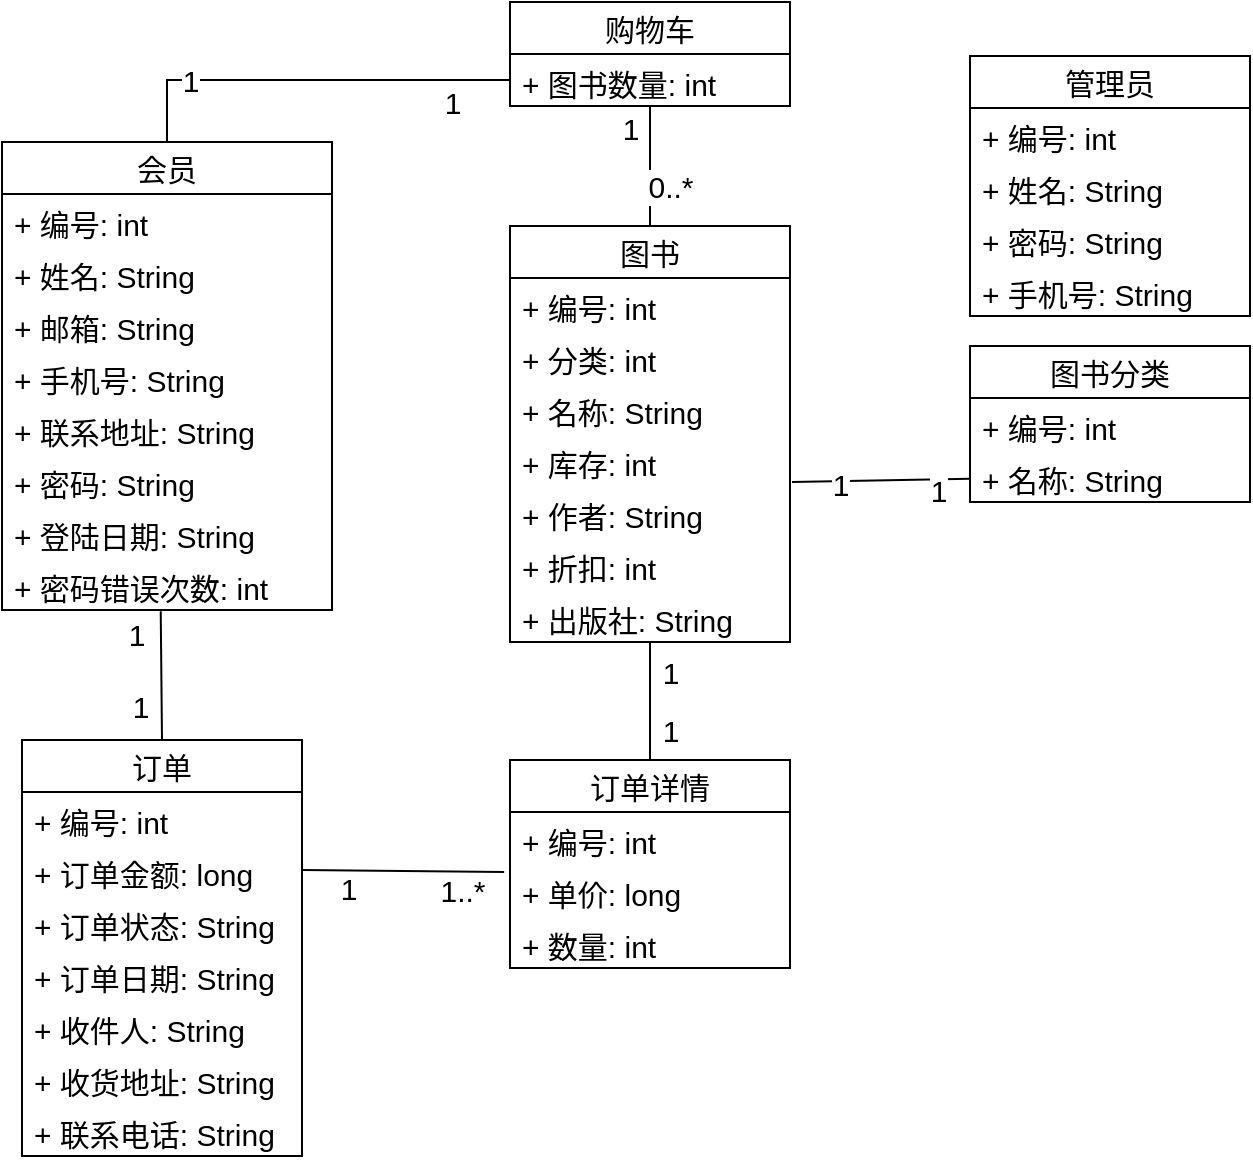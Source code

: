 <mxfile version="13.6.10" type="github">
  <diagram id="9hAJw_1kMw5sHnv18PF5" name="第 1 页">
    <mxGraphModel dx="1553" dy="607" grid="1" gridSize="10" guides="1" tooltips="1" connect="1" arrows="1" fold="1" page="1" pageScale="1" pageWidth="3300" pageHeight="4681" math="0" shadow="0">
      <root>
        <mxCell id="0" />
        <mxCell id="1" parent="0" />
        <mxCell id="OxiHDLjF6rZ07tOKBesM-36" style="edgeStyle=none;rounded=0;orthogonalLoop=1;jettySize=auto;html=1;entryX=0.5;entryY=0;entryDx=0;entryDy=0;endArrow=none;endFill=0;fontSize=15;exitX=0.5;exitY=1;exitDx=0;exitDy=0;" edge="1" parent="1" source="OxiHDLjF6rZ07tOKBesM-5" target="OxiHDLjF6rZ07tOKBesM-13">
          <mxGeometry relative="1" as="geometry">
            <mxPoint x="558" y="326" as="sourcePoint" />
          </mxGeometry>
        </mxCell>
        <mxCell id="OxiHDLjF6rZ07tOKBesM-37" value="1" style="edgeLabel;html=1;align=center;verticalAlign=middle;resizable=0;points=[];fontSize=15;" vertex="1" connectable="0" parent="OxiHDLjF6rZ07tOKBesM-36">
          <mxGeometry x="-0.829" y="-2" relative="1" as="geometry">
            <mxPoint x="-8.0" y="6" as="offset" />
          </mxGeometry>
        </mxCell>
        <mxCell id="OxiHDLjF6rZ07tOKBesM-38" value="0..*" style="edgeLabel;html=1;align=center;verticalAlign=middle;resizable=0;points=[];fontSize=15;" vertex="1" connectable="0" parent="OxiHDLjF6rZ07tOKBesM-36">
          <mxGeometry x="0.803" y="-1" relative="1" as="geometry">
            <mxPoint x="11" y="-14.12" as="offset" />
          </mxGeometry>
        </mxCell>
        <mxCell id="OxiHDLjF6rZ07tOKBesM-42" style="edgeStyle=none;rounded=0;orthogonalLoop=1;jettySize=auto;html=1;entryX=-0.021;entryY=0.152;entryDx=0;entryDy=0;entryPerimeter=0;endArrow=none;endFill=0;fontSize=15;exitX=1;exitY=0.5;exitDx=0;exitDy=0;" edge="1" parent="1" source="OxiHDLjF6rZ07tOKBesM-3" target="OxiHDLjF6rZ07tOKBesM-79">
          <mxGeometry relative="1" as="geometry">
            <mxPoint x="425" y="592.012" as="targetPoint" />
          </mxGeometry>
        </mxCell>
        <mxCell id="OxiHDLjF6rZ07tOKBesM-43" value="1" style="edgeLabel;html=1;align=center;verticalAlign=middle;resizable=0;points=[];fontSize=15;" vertex="1" connectable="0" parent="OxiHDLjF6rZ07tOKBesM-42">
          <mxGeometry x="-0.757" y="-1" relative="1" as="geometry">
            <mxPoint x="10.58" y="7.41" as="offset" />
          </mxGeometry>
        </mxCell>
        <mxCell id="OxiHDLjF6rZ07tOKBesM-44" value="1..*" style="edgeLabel;html=1;align=center;verticalAlign=middle;resizable=0;points=[];fontSize=15;" vertex="1" connectable="0" parent="OxiHDLjF6rZ07tOKBesM-42">
          <mxGeometry x="0.829" y="-1" relative="1" as="geometry">
            <mxPoint x="-12.95" y="7.93" as="offset" />
          </mxGeometry>
        </mxCell>
        <mxCell id="OxiHDLjF6rZ07tOKBesM-29" style="rounded=0;orthogonalLoop=1;jettySize=auto;html=1;endArrow=none;endFill=0;entryX=0;entryY=0.5;entryDx=0;entryDy=0;exitX=0.5;exitY=0;exitDx=0;exitDy=0;edgeStyle=orthogonalEdgeStyle;fontSize=15;" edge="1" parent="1" source="OxiHDLjF6rZ07tOKBesM-9" target="OxiHDLjF6rZ07tOKBesM-6">
          <mxGeometry relative="1" as="geometry">
            <mxPoint x="240" y="267" as="sourcePoint" />
          </mxGeometry>
        </mxCell>
        <mxCell id="OxiHDLjF6rZ07tOKBesM-31" value="1" style="edgeLabel;html=1;align=center;verticalAlign=middle;resizable=0;points=[];fontSize=15;" vertex="1" connectable="0" parent="OxiHDLjF6rZ07tOKBesM-29">
          <mxGeometry x="-0.825" y="-1" relative="1" as="geometry">
            <mxPoint x="10.59" y="-13.47" as="offset" />
          </mxGeometry>
        </mxCell>
        <mxCell id="OxiHDLjF6rZ07tOKBesM-32" value="1" style="edgeLabel;html=1;align=center;verticalAlign=middle;resizable=0;points=[];fontSize=15;" vertex="1" connectable="0" parent="OxiHDLjF6rZ07tOKBesM-29">
          <mxGeometry x="0.812" relative="1" as="geometry">
            <mxPoint x="-10" y="11" as="offset" />
          </mxGeometry>
        </mxCell>
        <mxCell id="OxiHDLjF6rZ07tOKBesM-33" style="edgeStyle=none;rounded=0;orthogonalLoop=1;jettySize=auto;html=1;entryX=0.5;entryY=0;entryDx=0;entryDy=0;endArrow=none;endFill=0;exitX=0.481;exitY=1.025;exitDx=0;exitDy=0;exitPerimeter=0;fontSize=15;" edge="1" parent="1" source="OxiHDLjF6rZ07tOKBesM-55" target="OxiHDLjF6rZ07tOKBesM-1">
          <mxGeometry relative="1" as="geometry">
            <mxPoint x="305" y="408" as="sourcePoint" />
          </mxGeometry>
        </mxCell>
        <mxCell id="OxiHDLjF6rZ07tOKBesM-34" value="1" style="edgeLabel;html=1;align=center;verticalAlign=middle;resizable=0;points=[];fontSize=15;" vertex="1" connectable="0" parent="OxiHDLjF6rZ07tOKBesM-33">
          <mxGeometry x="-0.748" y="1" relative="1" as="geometry">
            <mxPoint x="-13.83" y="3.34" as="offset" />
          </mxGeometry>
        </mxCell>
        <mxCell id="OxiHDLjF6rZ07tOKBesM-35" value="1" style="edgeLabel;html=1;align=center;verticalAlign=middle;resizable=0;points=[];fontSize=15;" vertex="1" connectable="0" parent="OxiHDLjF6rZ07tOKBesM-33">
          <mxGeometry x="0.851" y="-2" relative="1" as="geometry">
            <mxPoint x="-9.09" y="-12.02" as="offset" />
          </mxGeometry>
        </mxCell>
        <mxCell id="OxiHDLjF6rZ07tOKBesM-39" style="edgeStyle=none;rounded=0;orthogonalLoop=1;jettySize=auto;html=1;endArrow=none;endFill=0;fontSize=15;" edge="1" parent="1" target="OxiHDLjF6rZ07tOKBesM-18">
          <mxGeometry relative="1" as="geometry">
            <mxPoint x="566" y="350" as="sourcePoint" />
            <mxPoint x="705.0" y="146" as="targetPoint" />
          </mxGeometry>
        </mxCell>
        <mxCell id="OxiHDLjF6rZ07tOKBesM-40" value="1" style="edgeLabel;html=1;align=center;verticalAlign=middle;resizable=0;points=[];fontSize=15;" vertex="1" connectable="0" parent="OxiHDLjF6rZ07tOKBesM-39">
          <mxGeometry x="-0.667" y="-1" relative="1" as="geometry">
            <mxPoint x="9" as="offset" />
          </mxGeometry>
        </mxCell>
        <mxCell id="OxiHDLjF6rZ07tOKBesM-41" value="1" style="edgeLabel;html=1;align=center;verticalAlign=middle;resizable=0;points=[];fontSize=15;" vertex="1" connectable="0" parent="OxiHDLjF6rZ07tOKBesM-39">
          <mxGeometry x="0.636" y="-1" relative="1" as="geometry">
            <mxPoint x="-0.58" y="4.36" as="offset" />
          </mxGeometry>
        </mxCell>
        <mxCell id="OxiHDLjF6rZ07tOKBesM-46" style="edgeStyle=none;rounded=0;orthogonalLoop=1;jettySize=auto;html=1;exitX=0.5;exitY=0;exitDx=0;exitDy=0;endArrow=none;endFill=0;fontSize=15;" edge="1" parent="1" source="OxiHDLjF6rZ07tOKBesM-5" target="OxiHDLjF6rZ07tOKBesM-5">
          <mxGeometry relative="1" as="geometry" />
        </mxCell>
        <mxCell id="OxiHDLjF6rZ07tOKBesM-70" style="rounded=0;orthogonalLoop=1;jettySize=auto;html=1;endArrow=none;endFill=0;fontSize=15;" edge="1" parent="1" source="OxiHDLjF6rZ07tOKBesM-21" target="OxiHDLjF6rZ07tOKBesM-16">
          <mxGeometry relative="1" as="geometry">
            <mxPoint x="485" y="482" as="targetPoint" />
          </mxGeometry>
        </mxCell>
        <mxCell id="OxiHDLjF6rZ07tOKBesM-71" value="1" style="edgeLabel;html=1;align=center;verticalAlign=middle;resizable=0;points=[];fontSize=15;" vertex="1" connectable="0" parent="OxiHDLjF6rZ07tOKBesM-70">
          <mxGeometry x="-0.678" relative="1" as="geometry">
            <mxPoint x="10" y="-5.53" as="offset" />
          </mxGeometry>
        </mxCell>
        <mxCell id="OxiHDLjF6rZ07tOKBesM-72" value="1" style="edgeLabel;html=1;align=center;verticalAlign=middle;resizable=0;points=[];fontSize=15;" vertex="1" connectable="0" parent="OxiHDLjF6rZ07tOKBesM-70">
          <mxGeometry x="0.729" y="-1" relative="1" as="geometry">
            <mxPoint x="9" y="7.24" as="offset" />
          </mxGeometry>
        </mxCell>
        <mxCell id="OxiHDLjF6rZ07tOKBesM-9" value="会员" style="swimlane;fontStyle=0;childLayout=stackLayout;horizontal=1;startSize=26;fillColor=none;horizontalStack=0;resizeParent=1;resizeParentMax=0;resizeLast=0;collapsible=1;marginBottom=0;fontSize=15;" vertex="1" parent="1">
          <mxGeometry x="171" y="180" width="165" height="234" as="geometry" />
        </mxCell>
        <mxCell id="OxiHDLjF6rZ07tOKBesM-54" value="+ 编号: int" style="text;strokeColor=none;fillColor=none;align=left;verticalAlign=top;spacingLeft=4;spacingRight=4;overflow=hidden;rotatable=0;points=[[0,0.5],[1,0.5]];portConstraint=eastwest;fontSize=15;" vertex="1" parent="OxiHDLjF6rZ07tOKBesM-9">
          <mxGeometry y="26" width="165" height="26" as="geometry" />
        </mxCell>
        <mxCell id="OxiHDLjF6rZ07tOKBesM-11" value="+ 姓名: String" style="text;strokeColor=none;fillColor=none;align=left;verticalAlign=top;spacingLeft=4;spacingRight=4;overflow=hidden;rotatable=0;points=[[0,0.5],[1,0.5]];portConstraint=eastwest;fontSize=15;" vertex="1" parent="OxiHDLjF6rZ07tOKBesM-9">
          <mxGeometry y="52" width="165" height="26" as="geometry" />
        </mxCell>
        <mxCell id="OxiHDLjF6rZ07tOKBesM-10" value="+ 邮箱: String" style="text;strokeColor=none;fillColor=none;align=left;verticalAlign=top;spacingLeft=4;spacingRight=4;overflow=hidden;rotatable=0;points=[[0,0.5],[1,0.5]];portConstraint=eastwest;fontSize=15;" vertex="1" parent="OxiHDLjF6rZ07tOKBesM-9">
          <mxGeometry y="78" width="165" height="26" as="geometry" />
        </mxCell>
        <mxCell id="OxiHDLjF6rZ07tOKBesM-63" value="+ 手机号: String" style="text;strokeColor=none;fillColor=none;align=left;verticalAlign=top;spacingLeft=4;spacingRight=4;overflow=hidden;rotatable=0;points=[[0,0.5],[1,0.5]];portConstraint=eastwest;fontSize=15;" vertex="1" parent="OxiHDLjF6rZ07tOKBesM-9">
          <mxGeometry y="104" width="165" height="26" as="geometry" />
        </mxCell>
        <mxCell id="OxiHDLjF6rZ07tOKBesM-50" value="+ 联系地址: String" style="text;strokeColor=none;fillColor=none;align=left;verticalAlign=top;spacingLeft=4;spacingRight=4;overflow=hidden;rotatable=0;points=[[0,0.5],[1,0.5]];portConstraint=eastwest;fontSize=15;" vertex="1" parent="OxiHDLjF6rZ07tOKBesM-9">
          <mxGeometry y="130" width="165" height="26" as="geometry" />
        </mxCell>
        <mxCell id="OxiHDLjF6rZ07tOKBesM-81" value="+ 密码: String" style="text;strokeColor=none;fillColor=none;align=left;verticalAlign=top;spacingLeft=4;spacingRight=4;overflow=hidden;rotatable=0;points=[[0,0.5],[1,0.5]];portConstraint=eastwest;fontSize=15;" vertex="1" parent="OxiHDLjF6rZ07tOKBesM-9">
          <mxGeometry y="156" width="165" height="26" as="geometry" />
        </mxCell>
        <mxCell id="OxiHDLjF6rZ07tOKBesM-80" value="+ 登陆日期: String" style="text;strokeColor=none;fillColor=none;align=left;verticalAlign=top;spacingLeft=4;spacingRight=4;overflow=hidden;rotatable=0;points=[[0,0.5],[1,0.5]];portConstraint=eastwest;fontSize=15;" vertex="1" parent="OxiHDLjF6rZ07tOKBesM-9">
          <mxGeometry y="182" width="165" height="26" as="geometry" />
        </mxCell>
        <mxCell id="OxiHDLjF6rZ07tOKBesM-55" value="+ 密码错误次数: int" style="text;strokeColor=none;fillColor=none;align=left;verticalAlign=top;spacingLeft=4;spacingRight=4;overflow=hidden;rotatable=0;points=[[0,0.5],[1,0.5]];portConstraint=eastwest;fontSize=15;" vertex="1" parent="OxiHDLjF6rZ07tOKBesM-9">
          <mxGeometry y="208" width="165" height="26" as="geometry" />
        </mxCell>
        <mxCell id="OxiHDLjF6rZ07tOKBesM-5" value="购物车" style="swimlane;fontStyle=0;childLayout=stackLayout;horizontal=1;startSize=26;fillColor=none;horizontalStack=0;resizeParent=1;resizeParentMax=0;resizeLast=0;collapsible=1;marginBottom=0;fontSize=15;" vertex="1" parent="1">
          <mxGeometry x="425" y="110" width="140" height="52" as="geometry" />
        </mxCell>
        <mxCell id="OxiHDLjF6rZ07tOKBesM-6" value="+ 图书数量: int" style="text;strokeColor=none;fillColor=none;align=left;verticalAlign=top;spacingLeft=4;spacingRight=4;overflow=hidden;rotatable=0;points=[[0,0.5],[1,0.5]];portConstraint=eastwest;fontSize=15;" vertex="1" parent="OxiHDLjF6rZ07tOKBesM-5">
          <mxGeometry y="26" width="140" height="26" as="geometry" />
        </mxCell>
        <mxCell id="OxiHDLjF6rZ07tOKBesM-25" value="管理员" style="swimlane;fontStyle=0;childLayout=stackLayout;horizontal=1;startSize=26;fillColor=none;horizontalStack=0;resizeParent=1;resizeParentMax=0;resizeLast=0;collapsible=1;marginBottom=0;fontSize=15;" vertex="1" parent="1">
          <mxGeometry x="655" y="137" width="140" height="130" as="geometry" />
        </mxCell>
        <mxCell id="OxiHDLjF6rZ07tOKBesM-64" value="+ 编号: int" style="text;strokeColor=none;fillColor=none;align=left;verticalAlign=top;spacingLeft=4;spacingRight=4;overflow=hidden;rotatable=0;points=[[0,0.5],[1,0.5]];portConstraint=eastwest;fontSize=15;" vertex="1" parent="OxiHDLjF6rZ07tOKBesM-25">
          <mxGeometry y="26" width="140" height="26" as="geometry" />
        </mxCell>
        <mxCell id="OxiHDLjF6rZ07tOKBesM-65" value="+ 姓名: String" style="text;strokeColor=none;fillColor=none;align=left;verticalAlign=top;spacingLeft=4;spacingRight=4;overflow=hidden;rotatable=0;points=[[0,0.5],[1,0.5]];portConstraint=eastwest;fontSize=15;" vertex="1" parent="OxiHDLjF6rZ07tOKBesM-25">
          <mxGeometry y="52" width="140" height="26" as="geometry" />
        </mxCell>
        <mxCell id="OxiHDLjF6rZ07tOKBesM-68" value="+ 密码: String" style="text;strokeColor=none;fillColor=none;align=left;verticalAlign=top;spacingLeft=4;spacingRight=4;overflow=hidden;rotatable=0;points=[[0,0.5],[1,0.5]];portConstraint=eastwest;fontSize=15;" vertex="1" parent="OxiHDLjF6rZ07tOKBesM-25">
          <mxGeometry y="78" width="140" height="26" as="geometry" />
        </mxCell>
        <mxCell id="OxiHDLjF6rZ07tOKBesM-67" value="+ 手机号: String" style="text;strokeColor=none;fillColor=none;align=left;verticalAlign=top;spacingLeft=4;spacingRight=4;overflow=hidden;rotatable=0;points=[[0,0.5],[1,0.5]];portConstraint=eastwest;fontSize=15;" vertex="1" parent="OxiHDLjF6rZ07tOKBesM-25">
          <mxGeometry y="104" width="140" height="26" as="geometry" />
        </mxCell>
        <mxCell id="OxiHDLjF6rZ07tOKBesM-1" value="订单" style="swimlane;fontStyle=0;childLayout=stackLayout;horizontal=1;startSize=26;fillColor=none;horizontalStack=0;resizeParent=1;resizeParentMax=0;resizeLast=0;collapsible=1;marginBottom=0;fontSize=15;" vertex="1" parent="1">
          <mxGeometry x="181" y="479" width="140" height="208" as="geometry" />
        </mxCell>
        <mxCell id="OxiHDLjF6rZ07tOKBesM-73" value="+ 编号: int" style="text;strokeColor=none;fillColor=none;align=left;verticalAlign=top;spacingLeft=4;spacingRight=4;overflow=hidden;rotatable=0;points=[[0,0.5],[1,0.5]];portConstraint=eastwest;fontSize=15;" vertex="1" parent="OxiHDLjF6rZ07tOKBesM-1">
          <mxGeometry y="26" width="140" height="26" as="geometry" />
        </mxCell>
        <mxCell id="OxiHDLjF6rZ07tOKBesM-3" value="+ 订单金额: long" style="text;strokeColor=none;fillColor=none;align=left;verticalAlign=top;spacingLeft=4;spacingRight=4;overflow=hidden;rotatable=0;points=[[0,0.5],[1,0.5]];portConstraint=eastwest;fontSize=15;" vertex="1" parent="OxiHDLjF6rZ07tOKBesM-1">
          <mxGeometry y="52" width="140" height="26" as="geometry" />
        </mxCell>
        <mxCell id="OxiHDLjF6rZ07tOKBesM-76" value="+ 订单状态: String" style="text;strokeColor=none;fillColor=none;align=left;verticalAlign=top;spacingLeft=4;spacingRight=4;overflow=hidden;rotatable=0;points=[[0,0.5],[1,0.5]];portConstraint=eastwest;fontSize=15;" vertex="1" parent="OxiHDLjF6rZ07tOKBesM-1">
          <mxGeometry y="78" width="140" height="26" as="geometry" />
        </mxCell>
        <mxCell id="OxiHDLjF6rZ07tOKBesM-75" value="+ 订单日期: String" style="text;strokeColor=none;fillColor=none;align=left;verticalAlign=top;spacingLeft=4;spacingRight=4;overflow=hidden;rotatable=0;points=[[0,0.5],[1,0.5]];portConstraint=eastwest;fontSize=15;" vertex="1" parent="OxiHDLjF6rZ07tOKBesM-1">
          <mxGeometry y="104" width="140" height="26" as="geometry" />
        </mxCell>
        <mxCell id="OxiHDLjF6rZ07tOKBesM-74" value="+ 收件人: String" style="text;strokeColor=none;fillColor=none;align=left;verticalAlign=top;spacingLeft=4;spacingRight=4;overflow=hidden;rotatable=0;points=[[0,0.5],[1,0.5]];portConstraint=eastwest;fontSize=15;" vertex="1" parent="OxiHDLjF6rZ07tOKBesM-1">
          <mxGeometry y="130" width="140" height="26" as="geometry" />
        </mxCell>
        <mxCell id="OxiHDLjF6rZ07tOKBesM-77" value="+ 收货地址: String" style="text;strokeColor=none;fillColor=none;align=left;verticalAlign=top;spacingLeft=4;spacingRight=4;overflow=hidden;rotatable=0;points=[[0,0.5],[1,0.5]];portConstraint=eastwest;fontSize=15;" vertex="1" parent="OxiHDLjF6rZ07tOKBesM-1">
          <mxGeometry y="156" width="140" height="26" as="geometry" />
        </mxCell>
        <mxCell id="OxiHDLjF6rZ07tOKBesM-4" value="+ 联系电话: String" style="text;strokeColor=none;fillColor=none;align=left;verticalAlign=top;spacingLeft=4;spacingRight=4;overflow=hidden;rotatable=0;points=[[0,0.5],[1,0.5]];portConstraint=eastwest;fontSize=15;" vertex="1" parent="OxiHDLjF6rZ07tOKBesM-1">
          <mxGeometry y="182" width="140" height="26" as="geometry" />
        </mxCell>
        <mxCell id="OxiHDLjF6rZ07tOKBesM-13" value="图书" style="swimlane;fontStyle=0;childLayout=stackLayout;horizontal=1;startSize=26;fillColor=none;horizontalStack=0;resizeParent=1;resizeParentMax=0;resizeLast=0;collapsible=1;marginBottom=0;fontSize=15;" vertex="1" parent="1">
          <mxGeometry x="425" y="222" width="140" height="208" as="geometry" />
        </mxCell>
        <mxCell id="OxiHDLjF6rZ07tOKBesM-57" value="+ 编号: int" style="text;strokeColor=none;fillColor=none;align=left;verticalAlign=top;spacingLeft=4;spacingRight=4;overflow=hidden;rotatable=0;points=[[0,0.5],[1,0.5]];portConstraint=eastwest;fontSize=15;" vertex="1" parent="OxiHDLjF6rZ07tOKBesM-13">
          <mxGeometry y="26" width="140" height="26" as="geometry" />
        </mxCell>
        <mxCell id="OxiHDLjF6rZ07tOKBesM-60" value="+ 分类: int" style="text;strokeColor=none;fillColor=none;align=left;verticalAlign=top;spacingLeft=4;spacingRight=4;overflow=hidden;rotatable=0;points=[[0,0.5],[1,0.5]];portConstraint=eastwest;fontSize=15;" vertex="1" parent="OxiHDLjF6rZ07tOKBesM-13">
          <mxGeometry y="52" width="140" height="26" as="geometry" />
        </mxCell>
        <mxCell id="OxiHDLjF6rZ07tOKBesM-14" value="+ 名称: String" style="text;strokeColor=none;fillColor=none;align=left;verticalAlign=top;spacingLeft=4;spacingRight=4;overflow=hidden;rotatable=0;points=[[0,0.5],[1,0.5]];portConstraint=eastwest;fontSize=15;" vertex="1" parent="OxiHDLjF6rZ07tOKBesM-13">
          <mxGeometry y="78" width="140" height="26" as="geometry" />
        </mxCell>
        <mxCell id="OxiHDLjF6rZ07tOKBesM-15" value="+ 库存: int" style="text;strokeColor=none;fillColor=none;align=left;verticalAlign=top;spacingLeft=4;spacingRight=4;overflow=hidden;rotatable=0;points=[[0,0.5],[1,0.5]];portConstraint=eastwest;fontSize=15;" vertex="1" parent="OxiHDLjF6rZ07tOKBesM-13">
          <mxGeometry y="104" width="140" height="26" as="geometry" />
        </mxCell>
        <mxCell id="OxiHDLjF6rZ07tOKBesM-59" value="+ 作者: String" style="text;strokeColor=none;fillColor=none;align=left;verticalAlign=top;spacingLeft=4;spacingRight=4;overflow=hidden;rotatable=0;points=[[0,0.5],[1,0.5]];portConstraint=eastwest;fontSize=15;" vertex="1" parent="OxiHDLjF6rZ07tOKBesM-13">
          <mxGeometry y="130" width="140" height="26" as="geometry" />
        </mxCell>
        <mxCell id="OxiHDLjF6rZ07tOKBesM-62" value="+ 折扣: int" style="text;strokeColor=none;fillColor=none;align=left;verticalAlign=top;spacingLeft=4;spacingRight=4;overflow=hidden;rotatable=0;points=[[0,0.5],[1,0.5]];portConstraint=eastwest;fontSize=15;" vertex="1" parent="OxiHDLjF6rZ07tOKBesM-13">
          <mxGeometry y="156" width="140" height="26" as="geometry" />
        </mxCell>
        <mxCell id="OxiHDLjF6rZ07tOKBesM-16" value="+ 出版社: String" style="text;strokeColor=none;fillColor=none;align=left;verticalAlign=top;spacingLeft=4;spacingRight=4;overflow=hidden;rotatable=0;points=[[0,0.5],[1,0.5]];portConstraint=eastwest;fontSize=15;" vertex="1" parent="OxiHDLjF6rZ07tOKBesM-13">
          <mxGeometry y="182" width="140" height="26" as="geometry" />
        </mxCell>
        <mxCell id="OxiHDLjF6rZ07tOKBesM-17" value="图书分类" style="swimlane;fontStyle=0;childLayout=stackLayout;horizontal=1;startSize=26;fillColor=none;horizontalStack=0;resizeParent=1;resizeParentMax=0;resizeLast=0;collapsible=1;marginBottom=0;fontSize=15;" vertex="1" parent="1">
          <mxGeometry x="655" y="282" width="140" height="78" as="geometry" />
        </mxCell>
        <mxCell id="OxiHDLjF6rZ07tOKBesM-58" value="+ 编号: int" style="text;strokeColor=none;fillColor=none;align=left;verticalAlign=top;spacingLeft=4;spacingRight=4;overflow=hidden;rotatable=0;points=[[0,0.5],[1,0.5]];portConstraint=eastwest;fontSize=15;" vertex="1" parent="OxiHDLjF6rZ07tOKBesM-17">
          <mxGeometry y="26" width="140" height="26" as="geometry" />
        </mxCell>
        <mxCell id="OxiHDLjF6rZ07tOKBesM-18" value="+ 名称: String" style="text;strokeColor=none;fillColor=none;align=left;verticalAlign=top;spacingLeft=4;spacingRight=4;overflow=hidden;rotatable=0;points=[[0,0.5],[1,0.5]];portConstraint=eastwest;fontSize=15;" vertex="1" parent="OxiHDLjF6rZ07tOKBesM-17">
          <mxGeometry y="52" width="140" height="26" as="geometry" />
        </mxCell>
        <mxCell id="OxiHDLjF6rZ07tOKBesM-21" value="订单详情" style="swimlane;fontStyle=0;childLayout=stackLayout;horizontal=1;startSize=26;fillColor=none;horizontalStack=0;resizeParent=1;resizeParentMax=0;resizeLast=0;collapsible=1;marginBottom=0;fontSize=15;" vertex="1" parent="1">
          <mxGeometry x="425" y="489" width="140" height="104" as="geometry" />
        </mxCell>
        <mxCell id="OxiHDLjF6rZ07tOKBesM-78" value="+ 编号: int" style="text;strokeColor=none;fillColor=none;align=left;verticalAlign=top;spacingLeft=4;spacingRight=4;overflow=hidden;rotatable=0;points=[[0,0.5],[1,0.5]];portConstraint=eastwest;fontSize=15;" vertex="1" parent="OxiHDLjF6rZ07tOKBesM-21">
          <mxGeometry y="26" width="140" height="26" as="geometry" />
        </mxCell>
        <mxCell id="OxiHDLjF6rZ07tOKBesM-79" value="+ 单价: long" style="text;strokeColor=none;fillColor=none;align=left;verticalAlign=top;spacingLeft=4;spacingRight=4;overflow=hidden;rotatable=0;points=[[0,0.5],[1,0.5]];portConstraint=eastwest;fontSize=15;" vertex="1" parent="OxiHDLjF6rZ07tOKBesM-21">
          <mxGeometry y="52" width="140" height="26" as="geometry" />
        </mxCell>
        <mxCell id="OxiHDLjF6rZ07tOKBesM-22" value="+ 数量: int" style="text;strokeColor=none;fillColor=none;align=left;verticalAlign=top;spacingLeft=4;spacingRight=4;overflow=hidden;rotatable=0;points=[[0,0.5],[1,0.5]];portConstraint=eastwest;fontSize=15;" vertex="1" parent="OxiHDLjF6rZ07tOKBesM-21">
          <mxGeometry y="78" width="140" height="26" as="geometry" />
        </mxCell>
      </root>
    </mxGraphModel>
  </diagram>
</mxfile>
